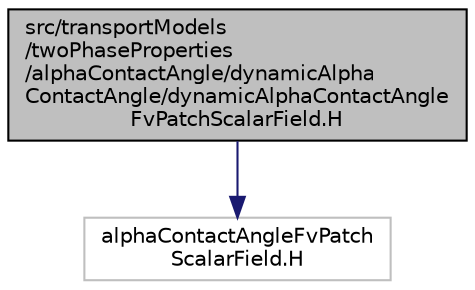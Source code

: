 digraph "src/transportModels/twoPhaseProperties/alphaContactAngle/dynamicAlphaContactAngle/dynamicAlphaContactAngleFvPatchScalarField.H"
{
  bgcolor="transparent";
  edge [fontname="Helvetica",fontsize="10",labelfontname="Helvetica",labelfontsize="10"];
  node [fontname="Helvetica",fontsize="10",shape=record];
  Node1 [label="src/transportModels\l/twoPhaseProperties\l/alphaContactAngle/dynamicAlpha\lContactAngle/dynamicAlphaContactAngle\lFvPatchScalarField.H",height=0.2,width=0.4,color="black", fillcolor="grey75", style="filled", fontcolor="black"];
  Node1 -> Node2 [color="midnightblue",fontsize="10",style="solid",fontname="Helvetica"];
  Node2 [label="alphaContactAngleFvPatch\lScalarField.H",height=0.2,width=0.4,color="grey75"];
}

